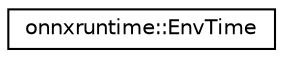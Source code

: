digraph "Graphical Class Hierarchy"
{
  edge [fontname="Helvetica",fontsize="10",labelfontname="Helvetica",labelfontsize="10"];
  node [fontname="Helvetica",fontsize="10",shape=record];
  rankdir="LR";
  Node0 [label="onnxruntime::EnvTime",height=0.2,width=0.4,color="black", fillcolor="white", style="filled",URL="$classonnxruntime_1_1EnvTime.html",tooltip="An interface used by the onnxruntime implementation to access timer related operations. "];
}
